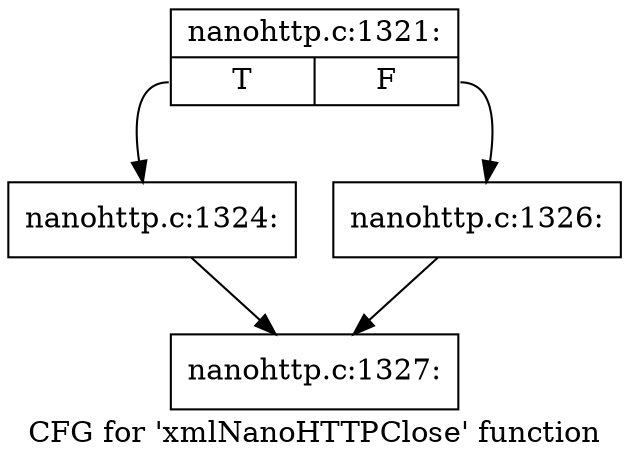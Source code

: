 digraph "CFG for 'xmlNanoHTTPClose' function" {
	label="CFG for 'xmlNanoHTTPClose' function";

	Node0x43ec540 [shape=record,label="{nanohttp.c:1321:|{<s0>T|<s1>F}}"];
	Node0x43ec540:s0 -> Node0x43ec3a0;
	Node0x43ec540:s1 -> Node0x43ec3f0;
	Node0x43ec3a0 [shape=record,label="{nanohttp.c:1324:}"];
	Node0x43ec3a0 -> Node0x43eb770;
	Node0x43ec3f0 [shape=record,label="{nanohttp.c:1326:}"];
	Node0x43ec3f0 -> Node0x43eb770;
	Node0x43eb770 [shape=record,label="{nanohttp.c:1327:}"];
}
